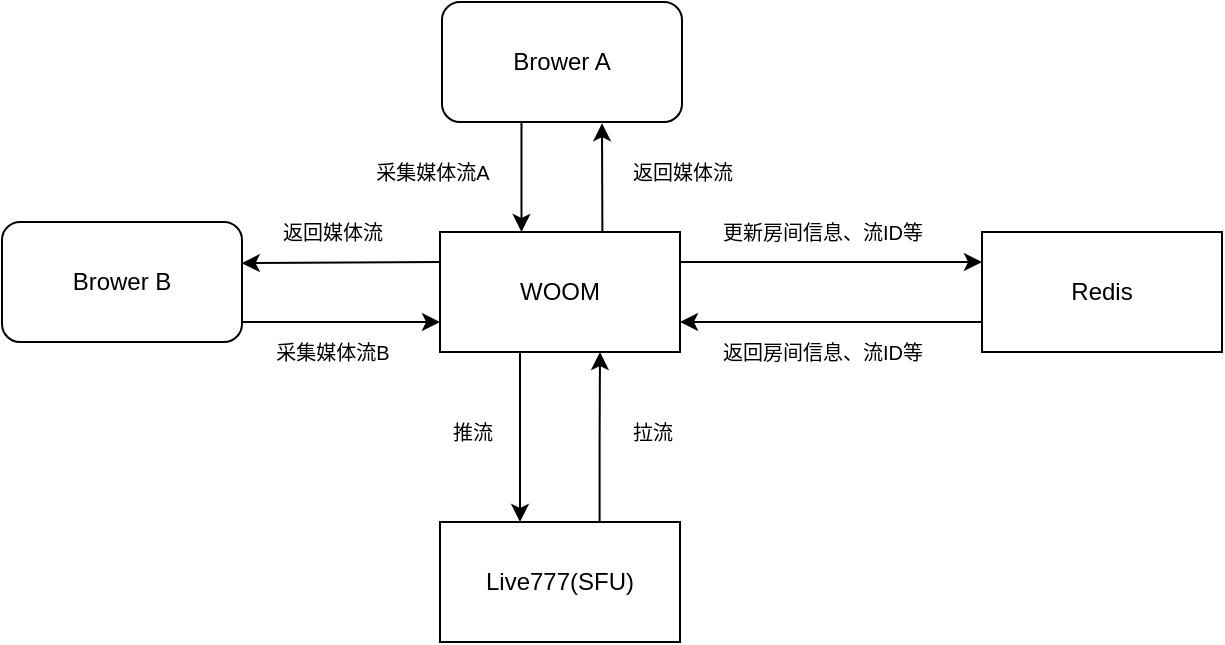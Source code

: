 <mxfile version="26.2.14">
  <diagram name="第 1 页" id="IJGbnoU1Glra_pV7yRjn">
    <mxGraphModel dx="864" dy="646" grid="1" gridSize="10" guides="1" tooltips="1" connect="1" arrows="1" fold="1" page="1" pageScale="1" pageWidth="827" pageHeight="1169" math="0" shadow="0">
      <root>
        <mxCell id="0" />
        <mxCell id="1" parent="0" />
        <mxCell id="221bUUAiKaxn2Sf912eD-33" style="rounded=0;orthogonalLoop=1;jettySize=auto;html=1;exitX=1;exitY=0.833;exitDx=0;exitDy=0;exitPerimeter=0;" edge="1" parent="1" source="221bUUAiKaxn2Sf912eD-37">
          <mxGeometry relative="1" as="geometry">
            <mxPoint x="242.793" y="271.776" as="sourcePoint" />
            <mxPoint x="349" y="270" as="targetPoint" />
          </mxGeometry>
        </mxCell>
        <mxCell id="221bUUAiKaxn2Sf912eD-21" value="" style="edgeStyle=orthogonalEdgeStyle;rounded=0;orthogonalLoop=1;jettySize=auto;html=1;" edge="1" parent="1" source="221bUUAiKaxn2Sf912eD-7" target="221bUUAiKaxn2Sf912eD-15">
          <mxGeometry relative="1" as="geometry">
            <Array as="points">
              <mxPoint x="509" y="240" />
              <mxPoint x="509" y="240" />
            </Array>
          </mxGeometry>
        </mxCell>
        <mxCell id="221bUUAiKaxn2Sf912eD-7" value="WOOM" style="rounded=0;whiteSpace=wrap;html=1;" vertex="1" parent="1">
          <mxGeometry x="349" y="225" width="120" height="60" as="geometry" />
        </mxCell>
        <mxCell id="221bUUAiKaxn2Sf912eD-15" value="Redis" style="rounded=0;whiteSpace=wrap;html=1;" vertex="1" parent="1">
          <mxGeometry x="620" y="225" width="120" height="60" as="geometry" />
        </mxCell>
        <mxCell id="221bUUAiKaxn2Sf912eD-16" value="Live777(SFU)" style="rounded=0;whiteSpace=wrap;html=1;" vertex="1" parent="1">
          <mxGeometry x="349" y="370" width="120" height="60" as="geometry" />
        </mxCell>
        <mxCell id="221bUUAiKaxn2Sf912eD-22" value="" style="edgeStyle=orthogonalEdgeStyle;rounded=0;orthogonalLoop=1;jettySize=auto;html=1;exitX=0;exitY=0.75;exitDx=0;exitDy=0;" edge="1" parent="1" source="221bUUAiKaxn2Sf912eD-15">
          <mxGeometry relative="1" as="geometry">
            <mxPoint x="559" y="270" as="sourcePoint" />
            <mxPoint x="469" y="270" as="targetPoint" />
            <Array as="points" />
          </mxGeometry>
        </mxCell>
        <mxCell id="221bUUAiKaxn2Sf912eD-23" value="" style="edgeStyle=orthogonalEdgeStyle;rounded=0;orthogonalLoop=1;jettySize=auto;html=1;" edge="1" parent="1">
          <mxGeometry relative="1" as="geometry">
            <mxPoint x="389" y="285" as="sourcePoint" />
            <mxPoint x="389" y="370" as="targetPoint" />
            <Array as="points" />
          </mxGeometry>
        </mxCell>
        <mxCell id="221bUUAiKaxn2Sf912eD-24" value="" style="edgeStyle=orthogonalEdgeStyle;rounded=0;orthogonalLoop=1;jettySize=auto;html=1;entryX=0.25;entryY=0;entryDx=0;entryDy=0;exitX=0.665;exitY=0.003;exitDx=0;exitDy=0;exitPerimeter=0;" edge="1" parent="1" source="221bUUAiKaxn2Sf912eD-16">
          <mxGeometry relative="1" as="geometry">
            <mxPoint x="429" y="360" as="sourcePoint" />
            <mxPoint x="429" y="285" as="targetPoint" />
            <Array as="points" />
          </mxGeometry>
        </mxCell>
        <mxCell id="221bUUAiKaxn2Sf912eD-25" value="&lt;font style=&quot;font-size: 10px;&quot;&gt;更新房间信息、流ID等&lt;/font&gt;" style="text;html=1;align=center;verticalAlign=middle;resizable=0;points=[];autosize=1;strokeColor=none;fillColor=none;" vertex="1" parent="1">
          <mxGeometry x="480" y="210" width="120" height="30" as="geometry" />
        </mxCell>
        <mxCell id="221bUUAiKaxn2Sf912eD-26" value="&lt;font style=&quot;font-size: 10px;&quot;&gt;返回房间信息、流ID等&lt;/font&gt;" style="text;html=1;align=center;verticalAlign=middle;resizable=0;points=[];autosize=1;strokeColor=none;fillColor=none;" vertex="1" parent="1">
          <mxGeometry x="480" y="270" width="120" height="30" as="geometry" />
        </mxCell>
        <mxCell id="221bUUAiKaxn2Sf912eD-27" value="&lt;font style=&quot;font-size: 10px;&quot;&gt;推流&lt;/font&gt;" style="text;html=1;align=center;verticalAlign=middle;resizable=0;points=[];autosize=1;strokeColor=none;fillColor=none;" vertex="1" parent="1">
          <mxGeometry x="345" y="310" width="40" height="30" as="geometry" />
        </mxCell>
        <mxCell id="221bUUAiKaxn2Sf912eD-34" style="rounded=0;orthogonalLoop=1;jettySize=auto;html=1;exitX=0;exitY=0.25;exitDx=0;exitDy=0;entryX=0.999;entryY=0.343;entryDx=0;entryDy=0;entryPerimeter=0;" edge="1" parent="1" source="221bUUAiKaxn2Sf912eD-7" target="221bUUAiKaxn2Sf912eD-37">
          <mxGeometry relative="1" as="geometry">
            <mxPoint x="349" y="230" as="sourcePoint" />
            <mxPoint x="242.793" y="233.224" as="targetPoint" />
          </mxGeometry>
        </mxCell>
        <mxCell id="221bUUAiKaxn2Sf912eD-37" value="Brower B" style="rounded=1;whiteSpace=wrap;html=1;" vertex="1" parent="1">
          <mxGeometry x="130" y="220" width="120" height="60" as="geometry" />
        </mxCell>
        <mxCell id="221bUUAiKaxn2Sf912eD-38" value="Brower A" style="rounded=1;whiteSpace=wrap;html=1;" vertex="1" parent="1">
          <mxGeometry x="350" y="110" width="120" height="60" as="geometry" />
        </mxCell>
        <mxCell id="221bUUAiKaxn2Sf912eD-40" value="" style="endArrow=classic;html=1;rounded=0;entryX=0.639;entryY=1.007;entryDx=0;entryDy=0;exitX=0.649;exitY=-0.003;exitDx=0;exitDy=0;entryPerimeter=0;exitPerimeter=0;" edge="1" parent="1">
          <mxGeometry width="50" height="50" relative="1" as="geometry">
            <mxPoint x="430.2" y="225" as="sourcePoint" />
            <mxPoint x="430.0" y="170.6" as="targetPoint" />
          </mxGeometry>
        </mxCell>
        <mxCell id="221bUUAiKaxn2Sf912eD-41" value="" style="endArrow=classic;html=1;rounded=0;entryX=0.639;entryY=1.007;entryDx=0;entryDy=0;exitX=0.649;exitY=-0.003;exitDx=0;exitDy=0;entryPerimeter=0;exitPerimeter=0;" edge="1" parent="1">
          <mxGeometry width="50" height="50" relative="1" as="geometry">
            <mxPoint x="389.74" y="170" as="sourcePoint" />
            <mxPoint x="389.74" y="225" as="targetPoint" />
          </mxGeometry>
        </mxCell>
        <mxCell id="221bUUAiKaxn2Sf912eD-42" value="&lt;font style=&quot;font-size: 10px;&quot;&gt;拉流&lt;/font&gt;" style="text;html=1;align=center;verticalAlign=middle;resizable=0;points=[];autosize=1;strokeColor=none;fillColor=none;" vertex="1" parent="1">
          <mxGeometry x="435" y="310" width="40" height="30" as="geometry" />
        </mxCell>
        <mxCell id="221bUUAiKaxn2Sf912eD-43" value="&lt;font style=&quot;font-size: 10px;&quot;&gt;采集媒体流A&lt;/font&gt;" style="text;html=1;align=center;verticalAlign=middle;resizable=0;points=[];autosize=1;strokeColor=none;fillColor=none;" vertex="1" parent="1">
          <mxGeometry x="305" y="180" width="80" height="30" as="geometry" />
        </mxCell>
        <mxCell id="221bUUAiKaxn2Sf912eD-44" value="&lt;font style=&quot;font-size: 10px;&quot;&gt;采集媒体流B&lt;/font&gt;" style="text;html=1;align=center;verticalAlign=middle;resizable=0;points=[];autosize=1;strokeColor=none;fillColor=none;" vertex="1" parent="1">
          <mxGeometry x="255" y="270" width="80" height="30" as="geometry" />
        </mxCell>
        <mxCell id="221bUUAiKaxn2Sf912eD-45" value="&lt;font style=&quot;font-size: 10px;&quot;&gt;返回媒体流&lt;/font&gt;" style="text;html=1;align=center;verticalAlign=middle;resizable=0;points=[];autosize=1;strokeColor=none;fillColor=none;" vertex="1" parent="1">
          <mxGeometry x="435" y="180" width="70" height="30" as="geometry" />
        </mxCell>
        <mxCell id="221bUUAiKaxn2Sf912eD-46" value="&lt;font style=&quot;font-size: 10px;&quot;&gt;返回媒体流&lt;/font&gt;" style="text;html=1;align=center;verticalAlign=middle;resizable=0;points=[];autosize=1;strokeColor=none;fillColor=none;" vertex="1" parent="1">
          <mxGeometry x="260" y="210" width="70" height="30" as="geometry" />
        </mxCell>
      </root>
    </mxGraphModel>
  </diagram>
</mxfile>
